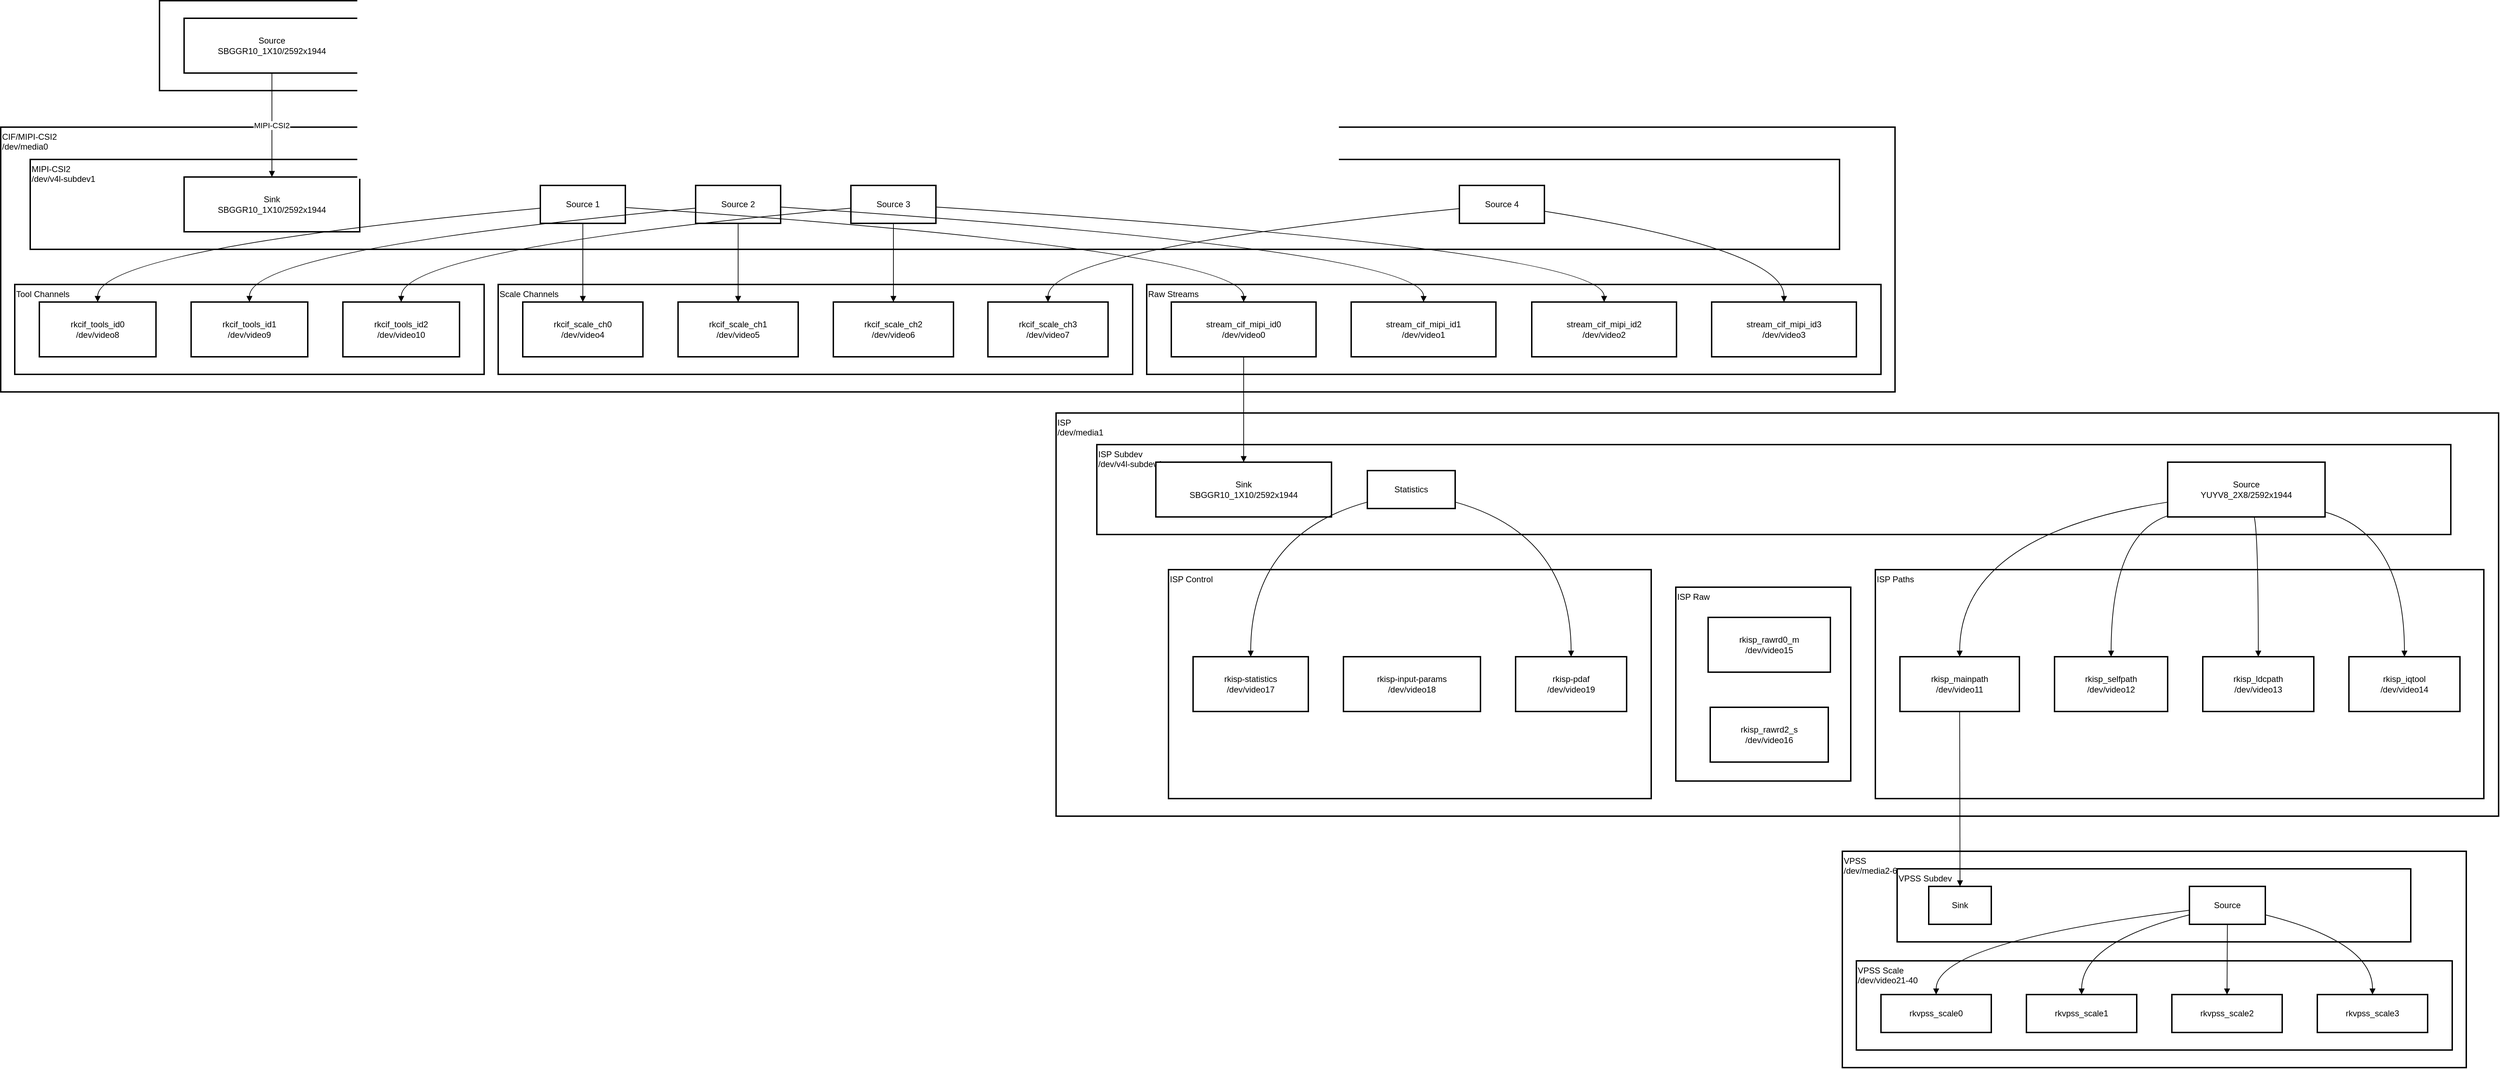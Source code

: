 <mxfile version="27.1.3">
  <diagram name="第 1 页" id="zdJP6oIZviNP21E2r9Ot">
    <mxGraphModel dx="2350" dy="1121" grid="0" gridSize="10" guides="1" tooltips="1" connect="1" arrows="1" fold="1" page="1" pageScale="1" pageWidth="827" pageHeight="1169" math="0" shadow="0">
      <root>
        <mxCell id="0" />
        <mxCell id="1" parent="0" />
        <mxCell id="uLB4OkpYBu8gUbBFBRwL-1" value="VPSS&#xa;/dev/media2-6" style="whiteSpace=wrap;strokeWidth=2;align=left;verticalAlign=top;" parent="1" vertex="1">
          <mxGeometry x="2641" y="1231" width="888" height="308" as="geometry" />
        </mxCell>
        <mxCell id="uLB4OkpYBu8gUbBFBRwL-2" value="VPSS Scale&#xa;/dev/video21-40" style="whiteSpace=wrap;strokeWidth=2;align=left;verticalAlign=top;" parent="1" vertex="1">
          <mxGeometry x="2661" y="1387" width="848" height="127" as="geometry" />
        </mxCell>
        <mxCell id="uLB4OkpYBu8gUbBFBRwL-3" value="VPSS Subdev" style="whiteSpace=wrap;strokeWidth=2;align=left;verticalAlign=top;" parent="1" vertex="1">
          <mxGeometry x="2719" y="1256" width="731" height="104" as="geometry" />
        </mxCell>
        <mxCell id="uLB4OkpYBu8gUbBFBRwL-4" value="ISP&#xa;/dev/media1" style="whiteSpace=wrap;strokeWidth=2;align=left;verticalAlign=top;" parent="1" vertex="1">
          <mxGeometry x="1522" y="607" width="2053" height="574" as="geometry" />
        </mxCell>
        <mxCell id="uLB4OkpYBu8gUbBFBRwL-5" value="ISP Control" style="whiteSpace=wrap;strokeWidth=2;align=left;verticalAlign=top;" parent="1" vertex="1">
          <mxGeometry x="1682" y="830" width="687" height="326" as="geometry" />
        </mxCell>
        <mxCell id="uLB4OkpYBu8gUbBFBRwL-6" value="ISP Raw" style="whiteSpace=wrap;strokeWidth=2;verticalAlign=top;align=left;" parent="1" vertex="1">
          <mxGeometry x="2404" y="855" width="249" height="276" as="geometry" />
        </mxCell>
        <mxCell id="uLB4OkpYBu8gUbBFBRwL-7" value="rkisp_rawrd0_m&#xa;/dev/video15" style="whiteSpace=wrap;strokeWidth=2;" parent="uLB4OkpYBu8gUbBFBRwL-6" vertex="1">
          <mxGeometry x="46" y="43" width="174" height="78" as="geometry" />
        </mxCell>
        <mxCell id="uLB4OkpYBu8gUbBFBRwL-8" value="rkisp_rawrd2_s&#xa;/dev/video16" style="whiteSpace=wrap;strokeWidth=2;" parent="uLB4OkpYBu8gUbBFBRwL-6" vertex="1">
          <mxGeometry x="49" y="171" width="168" height="78" as="geometry" />
        </mxCell>
        <mxCell id="uLB4OkpYBu8gUbBFBRwL-9" value="ISP Paths" style="whiteSpace=wrap;strokeWidth=2;align=left;verticalAlign=top;" parent="1" vertex="1">
          <mxGeometry x="2688" y="830" width="866" height="326" as="geometry" />
        </mxCell>
        <mxCell id="uLB4OkpYBu8gUbBFBRwL-10" value="ISP Subdev&#xa;/dev/v4l-subdev4" style="whiteSpace=wrap;strokeWidth=2;align=left;verticalAlign=top;" parent="1" vertex="1">
          <mxGeometry x="1580" y="652" width="1927" height="128" as="geometry" />
        </mxCell>
        <mxCell id="uLB4OkpYBu8gUbBFBRwL-11" value="CIF/MIPI-CSI2&#xa;/dev/media0" style="whiteSpace=wrap;strokeWidth=2;align=left;verticalAlign=top;" parent="1" vertex="1">
          <mxGeometry x="20" y="200" width="2696" height="377" as="geometry" />
        </mxCell>
        <mxCell id="uLB4OkpYBu8gUbBFBRwL-12" value="Tool Channels" style="whiteSpace=wrap;strokeWidth=2;align=left;verticalAlign=top;" parent="1" vertex="1">
          <mxGeometry x="40" y="424" width="668" height="128" as="geometry" />
        </mxCell>
        <mxCell id="uLB4OkpYBu8gUbBFBRwL-13" value="Scale Channels" style="whiteSpace=wrap;strokeWidth=2;align=left;verticalAlign=top;" parent="1" vertex="1">
          <mxGeometry x="728" y="424" width="903" height="128" as="geometry" />
        </mxCell>
        <mxCell id="uLB4OkpYBu8gUbBFBRwL-14" value="Raw Streams" style="whiteSpace=wrap;strokeWidth=2;align=left;verticalAlign=top;" parent="1" vertex="1">
          <mxGeometry x="1651" y="424" width="1045" height="128" as="geometry" />
        </mxCell>
        <mxCell id="uLB4OkpYBu8gUbBFBRwL-15" value="MIPI-CSI2&#xa;/dev/v4l-subdev1" style="whiteSpace=wrap;strokeWidth=2;align=left;verticalAlign=top;" parent="1" vertex="1">
          <mxGeometry x="62" y="246" width="2575" height="128" as="geometry" />
        </mxCell>
        <mxCell id="uLB4OkpYBu8gUbBFBRwL-16" value="Sensor&#xa;m01_b_og05b10&#xa;/dev/v4l-subdev3" style="whiteSpace=wrap;strokeWidth=2;" parent="1" vertex="1">
          <mxGeometry x="246" y="20" width="320" height="128" as="geometry" />
        </mxCell>
        <mxCell id="uLB4OkpYBu8gUbBFBRwL-17" value="Source&#xa;SBGGR10_1X10/2592x1944" style="whiteSpace=wrap;strokeWidth=2;" parent="1" vertex="1">
          <mxGeometry x="281" y="45" width="250" height="78" as="geometry" />
        </mxCell>
        <mxCell id="uLB4OkpYBu8gUbBFBRwL-18" value="Sink&#xa;SBGGR10_1X10/2592x1944" style="whiteSpace=wrap;strokeWidth=2;" parent="1" vertex="1">
          <mxGeometry x="281" y="271" width="250" height="78" as="geometry" />
        </mxCell>
        <mxCell id="uLB4OkpYBu8gUbBFBRwL-19" value="Source 1" style="whiteSpace=wrap;strokeWidth=2;" parent="1" vertex="1">
          <mxGeometry x="788" y="283" width="121" height="54" as="geometry" />
        </mxCell>
        <mxCell id="uLB4OkpYBu8gUbBFBRwL-20" value="Source 2" style="whiteSpace=wrap;strokeWidth=2;" parent="1" vertex="1">
          <mxGeometry x="1009" y="283" width="121" height="54" as="geometry" />
        </mxCell>
        <mxCell id="uLB4OkpYBu8gUbBFBRwL-21" value="Source 3" style="whiteSpace=wrap;strokeWidth=2;" parent="1" vertex="1">
          <mxGeometry x="1230" y="283" width="121" height="54" as="geometry" />
        </mxCell>
        <mxCell id="uLB4OkpYBu8gUbBFBRwL-22" value="Source 4" style="whiteSpace=wrap;strokeWidth=2;" parent="1" vertex="1">
          <mxGeometry x="2096" y="283" width="121" height="54" as="geometry" />
        </mxCell>
        <mxCell id="uLB4OkpYBu8gUbBFBRwL-23" value="stream_cif_mipi_id0&#xa;/dev/video0" style="whiteSpace=wrap;strokeWidth=2;" parent="1" vertex="1">
          <mxGeometry x="1686" y="449" width="206" height="78" as="geometry" />
        </mxCell>
        <mxCell id="uLB4OkpYBu8gUbBFBRwL-24" value="stream_cif_mipi_id1&#xa;/dev/video1" style="whiteSpace=wrap;strokeWidth=2;" parent="1" vertex="1">
          <mxGeometry x="1942" y="449" width="206" height="78" as="geometry" />
        </mxCell>
        <mxCell id="uLB4OkpYBu8gUbBFBRwL-25" value="stream_cif_mipi_id2&#xa;/dev/video2" style="whiteSpace=wrap;strokeWidth=2;" parent="1" vertex="1">
          <mxGeometry x="2199" y="449" width="206" height="78" as="geometry" />
        </mxCell>
        <mxCell id="uLB4OkpYBu8gUbBFBRwL-26" value="stream_cif_mipi_id3&#xa;/dev/video3" style="whiteSpace=wrap;strokeWidth=2;" parent="1" vertex="1">
          <mxGeometry x="2455" y="449" width="206" height="78" as="geometry" />
        </mxCell>
        <mxCell id="uLB4OkpYBu8gUbBFBRwL-27" value="rkcif_scale_ch0&#xa;/dev/video4" style="whiteSpace=wrap;strokeWidth=2;" parent="1" vertex="1">
          <mxGeometry x="763" y="449" width="171" height="78" as="geometry" />
        </mxCell>
        <mxCell id="uLB4OkpYBu8gUbBFBRwL-28" value="rkcif_scale_ch1&#xa;/dev/video5" style="whiteSpace=wrap;strokeWidth=2;" parent="1" vertex="1">
          <mxGeometry x="984" y="449" width="171" height="78" as="geometry" />
        </mxCell>
        <mxCell id="uLB4OkpYBu8gUbBFBRwL-29" value="rkcif_scale_ch2&#xa;/dev/video6" style="whiteSpace=wrap;strokeWidth=2;" parent="1" vertex="1">
          <mxGeometry x="1205" y="449" width="171" height="78" as="geometry" />
        </mxCell>
        <mxCell id="uLB4OkpYBu8gUbBFBRwL-30" value="rkcif_scale_ch3&#xa;/dev/video7" style="whiteSpace=wrap;strokeWidth=2;" parent="1" vertex="1">
          <mxGeometry x="1425" y="449" width="171" height="78" as="geometry" />
        </mxCell>
        <mxCell id="uLB4OkpYBu8gUbBFBRwL-31" value="rkcif_tools_id0&#xa;/dev/video8" style="whiteSpace=wrap;strokeWidth=2;" parent="1" vertex="1">
          <mxGeometry x="75" y="449" width="166" height="78" as="geometry" />
        </mxCell>
        <mxCell id="uLB4OkpYBu8gUbBFBRwL-32" value="rkcif_tools_id1&#xa;/dev/video9" style="whiteSpace=wrap;strokeWidth=2;" parent="1" vertex="1">
          <mxGeometry x="291" y="449" width="166" height="78" as="geometry" />
        </mxCell>
        <mxCell id="uLB4OkpYBu8gUbBFBRwL-33" value="rkcif_tools_id2&#xa;/dev/video10" style="whiteSpace=wrap;strokeWidth=2;" parent="1" vertex="1">
          <mxGeometry x="507" y="449" width="166" height="78" as="geometry" />
        </mxCell>
        <mxCell id="uLB4OkpYBu8gUbBFBRwL-34" value="Sink&#xa;SBGGR10_1X10/2592x1944" style="whiteSpace=wrap;strokeWidth=2;" parent="1" vertex="1">
          <mxGeometry x="1664" y="677" width="250" height="78" as="geometry" />
        </mxCell>
        <mxCell id="uLB4OkpYBu8gUbBFBRwL-35" value="Source&#xa;YUYV8_2X8/2592x1944" style="whiteSpace=wrap;strokeWidth=2;" parent="1" vertex="1">
          <mxGeometry x="3104" y="677" width="224" height="78" as="geometry" />
        </mxCell>
        <mxCell id="uLB4OkpYBu8gUbBFBRwL-36" value="Statistics" style="whiteSpace=wrap;strokeWidth=2;" parent="1" vertex="1">
          <mxGeometry x="1965" y="689" width="125" height="54" as="geometry" />
        </mxCell>
        <mxCell id="uLB4OkpYBu8gUbBFBRwL-37" value="rkisp_mainpath&#xa;/dev/video11" style="whiteSpace=wrap;strokeWidth=2;" parent="1" vertex="1">
          <mxGeometry x="2723" y="954" width="170" height="78" as="geometry" />
        </mxCell>
        <mxCell id="uLB4OkpYBu8gUbBFBRwL-38" value="rkisp_selfpath&#xa;/dev/video12" style="whiteSpace=wrap;strokeWidth=2;" parent="1" vertex="1">
          <mxGeometry x="2943" y="954" width="161" height="78" as="geometry" />
        </mxCell>
        <mxCell id="uLB4OkpYBu8gUbBFBRwL-39" value="rkisp_ldcpath&#xa;/dev/video13" style="whiteSpace=wrap;strokeWidth=2;" parent="1" vertex="1">
          <mxGeometry x="3154" y="954" width="158" height="78" as="geometry" />
        </mxCell>
        <mxCell id="uLB4OkpYBu8gUbBFBRwL-40" value="rkisp_iqtool&#xa;/dev/video14" style="whiteSpace=wrap;strokeWidth=2;" parent="1" vertex="1">
          <mxGeometry x="3362" y="954" width="158" height="78" as="geometry" />
        </mxCell>
        <mxCell id="uLB4OkpYBu8gUbBFBRwL-41" value="rkisp-statistics&#xa;/dev/video17" style="whiteSpace=wrap;strokeWidth=2;" parent="1" vertex="1">
          <mxGeometry x="1717" y="954" width="164" height="78" as="geometry" />
        </mxCell>
        <mxCell id="uLB4OkpYBu8gUbBFBRwL-42" value="rkisp-input-params&#xa;/dev/video18" style="whiteSpace=wrap;strokeWidth=2;" parent="1" vertex="1">
          <mxGeometry x="1931" y="954" width="195" height="78" as="geometry" />
        </mxCell>
        <mxCell id="uLB4OkpYBu8gUbBFBRwL-43" value="rkisp-pdaf&#xa;/dev/video19" style="whiteSpace=wrap;strokeWidth=2;" parent="1" vertex="1">
          <mxGeometry x="2176" y="954" width="158" height="78" as="geometry" />
        </mxCell>
        <mxCell id="uLB4OkpYBu8gUbBFBRwL-44" value="Sink" style="whiteSpace=wrap;strokeWidth=2;" parent="1" vertex="1">
          <mxGeometry x="2764" y="1281" width="89" height="54" as="geometry" />
        </mxCell>
        <mxCell id="uLB4OkpYBu8gUbBFBRwL-45" value="Source" style="whiteSpace=wrap;strokeWidth=2;" parent="1" vertex="1">
          <mxGeometry x="3135" y="1281" width="108" height="54" as="geometry" />
        </mxCell>
        <mxCell id="uLB4OkpYBu8gUbBFBRwL-46" value="rkvpss_scale0" style="whiteSpace=wrap;strokeWidth=2;" parent="1" vertex="1">
          <mxGeometry x="2696" y="1435" width="157" height="54" as="geometry" />
        </mxCell>
        <mxCell id="uLB4OkpYBu8gUbBFBRwL-47" value="rkvpss_scale1" style="whiteSpace=wrap;strokeWidth=2;" parent="1" vertex="1">
          <mxGeometry x="2903" y="1435" width="157" height="54" as="geometry" />
        </mxCell>
        <mxCell id="uLB4OkpYBu8gUbBFBRwL-48" value="rkvpss_scale2" style="whiteSpace=wrap;strokeWidth=2;" parent="1" vertex="1">
          <mxGeometry x="3110" y="1435" width="157" height="54" as="geometry" />
        </mxCell>
        <mxCell id="uLB4OkpYBu8gUbBFBRwL-49" value="rkvpss_scale3" style="whiteSpace=wrap;strokeWidth=2;" parent="1" vertex="1">
          <mxGeometry x="3317" y="1435" width="157" height="54" as="geometry" />
        </mxCell>
        <mxCell id="uLB4OkpYBu8gUbBFBRwL-50" value="MIPI-CSI2" style="curved=1;startArrow=none;endArrow=block;exitX=0.5;exitY=1;entryX=0.5;entryY=0;rounded=0;" parent="1" source="uLB4OkpYBu8gUbBFBRwL-17" target="uLB4OkpYBu8gUbBFBRwL-18" edge="1">
          <mxGeometry relative="1" as="geometry">
            <Array as="points" />
          </mxGeometry>
        </mxCell>
        <mxCell id="uLB4OkpYBu8gUbBFBRwL-51" value="" style="curved=1;startArrow=none;endArrow=block;exitX=1;exitY=0.58;entryX=0.5;entryY=0;rounded=0;" parent="1" source="uLB4OkpYBu8gUbBFBRwL-19" target="uLB4OkpYBu8gUbBFBRwL-23" edge="1">
          <mxGeometry relative="1" as="geometry">
            <Array as="points">
              <mxPoint x="1789" y="374" />
            </Array>
          </mxGeometry>
        </mxCell>
        <mxCell id="uLB4OkpYBu8gUbBFBRwL-52" value="" style="curved=1;startArrow=none;endArrow=block;exitX=1;exitY=0.57;entryX=0.5;entryY=0;rounded=0;" parent="1" source="uLB4OkpYBu8gUbBFBRwL-20" target="uLB4OkpYBu8gUbBFBRwL-24" edge="1">
          <mxGeometry relative="1" as="geometry">
            <Array as="points">
              <mxPoint x="2046" y="374" />
            </Array>
          </mxGeometry>
        </mxCell>
        <mxCell id="uLB4OkpYBu8gUbBFBRwL-53" value="" style="curved=1;startArrow=none;endArrow=block;exitX=1;exitY=0.57;entryX=0.5;entryY=0;rounded=0;" parent="1" source="uLB4OkpYBu8gUbBFBRwL-21" target="uLB4OkpYBu8gUbBFBRwL-25" edge="1">
          <mxGeometry relative="1" as="geometry">
            <Array as="points">
              <mxPoint x="2302" y="374" />
            </Array>
          </mxGeometry>
        </mxCell>
        <mxCell id="uLB4OkpYBu8gUbBFBRwL-54" value="" style="curved=1;startArrow=none;endArrow=block;exitX=1;exitY=0.68;entryX=0.5;entryY=0;rounded=0;" parent="1" source="uLB4OkpYBu8gUbBFBRwL-22" target="uLB4OkpYBu8gUbBFBRwL-26" edge="1">
          <mxGeometry relative="1" as="geometry">
            <Array as="points">
              <mxPoint x="2558" y="374" />
            </Array>
          </mxGeometry>
        </mxCell>
        <mxCell id="uLB4OkpYBu8gUbBFBRwL-55" value="" style="curved=1;startArrow=none;endArrow=block;exitX=0.5;exitY=1;entryX=0.5;entryY=0;rounded=0;" parent="1" source="uLB4OkpYBu8gUbBFBRwL-19" target="uLB4OkpYBu8gUbBFBRwL-27" edge="1">
          <mxGeometry relative="1" as="geometry">
            <Array as="points" />
          </mxGeometry>
        </mxCell>
        <mxCell id="uLB4OkpYBu8gUbBFBRwL-56" value="" style="curved=1;startArrow=none;endArrow=block;exitX=0.5;exitY=1;entryX=0.5;entryY=0;rounded=0;" parent="1" source="uLB4OkpYBu8gUbBFBRwL-20" target="uLB4OkpYBu8gUbBFBRwL-28" edge="1">
          <mxGeometry relative="1" as="geometry">
            <Array as="points" />
          </mxGeometry>
        </mxCell>
        <mxCell id="uLB4OkpYBu8gUbBFBRwL-57" value="" style="curved=1;startArrow=none;endArrow=block;exitX=0.5;exitY=1;entryX=0.5;entryY=0;rounded=0;" parent="1" source="uLB4OkpYBu8gUbBFBRwL-21" target="uLB4OkpYBu8gUbBFBRwL-29" edge="1">
          <mxGeometry relative="1" as="geometry">
            <Array as="points" />
          </mxGeometry>
        </mxCell>
        <mxCell id="uLB4OkpYBu8gUbBFBRwL-58" value="" style="curved=1;startArrow=none;endArrow=block;exitX=0;exitY=0.61;entryX=0.5;entryY=0;rounded=0;" parent="1" source="uLB4OkpYBu8gUbBFBRwL-22" target="uLB4OkpYBu8gUbBFBRwL-30" edge="1">
          <mxGeometry relative="1" as="geometry">
            <Array as="points">
              <mxPoint x="1511" y="374" />
            </Array>
          </mxGeometry>
        </mxCell>
        <mxCell id="uLB4OkpYBu8gUbBFBRwL-59" value="" style="curved=1;startArrow=none;endArrow=block;exitX=0;exitY=0.6;entryX=0.5;entryY=0;rounded=0;" parent="1" source="uLB4OkpYBu8gUbBFBRwL-19" target="uLB4OkpYBu8gUbBFBRwL-31" edge="1">
          <mxGeometry relative="1" as="geometry">
            <Array as="points">
              <mxPoint x="158" y="374" />
            </Array>
          </mxGeometry>
        </mxCell>
        <mxCell id="uLB4OkpYBu8gUbBFBRwL-60" value="" style="curved=1;startArrow=none;endArrow=block;exitX=0;exitY=0.6;entryX=0.5;entryY=0;rounded=0;" parent="1" source="uLB4OkpYBu8gUbBFBRwL-20" target="uLB4OkpYBu8gUbBFBRwL-32" edge="1">
          <mxGeometry relative="1" as="geometry">
            <Array as="points">
              <mxPoint x="374" y="374" />
            </Array>
          </mxGeometry>
        </mxCell>
        <mxCell id="uLB4OkpYBu8gUbBFBRwL-61" value="" style="curved=1;startArrow=none;endArrow=block;exitX=0;exitY=0.6;entryX=0.5;entryY=0;rounded=0;" parent="1" source="uLB4OkpYBu8gUbBFBRwL-21" target="uLB4OkpYBu8gUbBFBRwL-33" edge="1">
          <mxGeometry relative="1" as="geometry">
            <Array as="points">
              <mxPoint x="590" y="374" />
            </Array>
          </mxGeometry>
        </mxCell>
        <mxCell id="uLB4OkpYBu8gUbBFBRwL-62" value="" style="curved=1;startArrow=none;endArrow=block;exitX=0.5;exitY=1;entryX=0.5;entryY=0;rounded=0;" parent="1" source="uLB4OkpYBu8gUbBFBRwL-23" target="uLB4OkpYBu8gUbBFBRwL-34" edge="1">
          <mxGeometry relative="1" as="geometry">
            <Array as="points" />
          </mxGeometry>
        </mxCell>
        <mxCell id="uLB4OkpYBu8gUbBFBRwL-63" value="" style="curved=1;startArrow=none;endArrow=block;exitX=0;exitY=0.73;entryX=0.5;entryY=0;rounded=0;" parent="1" source="uLB4OkpYBu8gUbBFBRwL-35" target="uLB4OkpYBu8gUbBFBRwL-37" edge="1">
          <mxGeometry relative="1" as="geometry">
            <Array as="points">
              <mxPoint x="2808" y="780" />
            </Array>
          </mxGeometry>
        </mxCell>
        <mxCell id="uLB4OkpYBu8gUbBFBRwL-64" value="" style="curved=1;startArrow=none;endArrow=block;exitX=0;exitY=0.98;entryX=0.5;entryY=0;rounded=0;" parent="1" source="uLB4OkpYBu8gUbBFBRwL-35" target="uLB4OkpYBu8gUbBFBRwL-38" edge="1">
          <mxGeometry relative="1" as="geometry">
            <Array as="points">
              <mxPoint x="3024" y="780" />
            </Array>
          </mxGeometry>
        </mxCell>
        <mxCell id="uLB4OkpYBu8gUbBFBRwL-65" value="" style="curved=1;startArrow=none;endArrow=block;exitX=0.55;exitY=1;entryX=0.5;entryY=0;rounded=0;" parent="1" source="uLB4OkpYBu8gUbBFBRwL-35" target="uLB4OkpYBu8gUbBFBRwL-39" edge="1">
          <mxGeometry relative="1" as="geometry">
            <Array as="points">
              <mxPoint x="3233" y="780" />
            </Array>
          </mxGeometry>
        </mxCell>
        <mxCell id="uLB4OkpYBu8gUbBFBRwL-66" value="" style="curved=1;startArrow=none;endArrow=block;exitX=1;exitY=0.91;entryX=0.5;entryY=0;rounded=0;" parent="1" source="uLB4OkpYBu8gUbBFBRwL-35" target="uLB4OkpYBu8gUbBFBRwL-40" edge="1">
          <mxGeometry relative="1" as="geometry">
            <Array as="points">
              <mxPoint x="3441" y="780" />
            </Array>
          </mxGeometry>
        </mxCell>
        <mxCell id="uLB4OkpYBu8gUbBFBRwL-67" value="" style="curved=1;startArrow=none;endArrow=block;exitX=0;exitY=0.83;entryX=0.5;entryY=0;rounded=0;" parent="1" source="uLB4OkpYBu8gUbBFBRwL-36" target="uLB4OkpYBu8gUbBFBRwL-41" edge="1">
          <mxGeometry relative="1" as="geometry">
            <Array as="points">
              <mxPoint x="1799" y="780" />
            </Array>
          </mxGeometry>
        </mxCell>
        <mxCell id="uLB4OkpYBu8gUbBFBRwL-68" value="" style="curved=1;startArrow=none;endArrow=block;exitX=1;exitY=0.83;entryX=0.5;entryY=0;rounded=0;" parent="1" source="uLB4OkpYBu8gUbBFBRwL-36" target="uLB4OkpYBu8gUbBFBRwL-43" edge="1">
          <mxGeometry relative="1" as="geometry">
            <Array as="points">
              <mxPoint x="2255" y="780" />
            </Array>
          </mxGeometry>
        </mxCell>
        <mxCell id="uLB4OkpYBu8gUbBFBRwL-69" value="" style="curved=1;startArrow=none;endArrow=block;exitX=0.5;exitY=1;entryX=0.5;entryY=0;rounded=0;" parent="1" source="uLB4OkpYBu8gUbBFBRwL-37" target="uLB4OkpYBu8gUbBFBRwL-44" edge="1">
          <mxGeometry relative="1" as="geometry">
            <Array as="points" />
          </mxGeometry>
        </mxCell>
        <mxCell id="uLB4OkpYBu8gUbBFBRwL-70" value="" style="curved=1;startArrow=none;endArrow=block;exitX=0;exitY=0.63;entryX=0.5;entryY=0;rounded=0;" parent="1" source="uLB4OkpYBu8gUbBFBRwL-45" target="uLB4OkpYBu8gUbBFBRwL-46" edge="1">
          <mxGeometry relative="1" as="geometry">
            <Array as="points">
              <mxPoint x="2775" y="1360" />
            </Array>
          </mxGeometry>
        </mxCell>
        <mxCell id="uLB4OkpYBu8gUbBFBRwL-71" value="" style="curved=1;startArrow=none;endArrow=block;exitX=0;exitY=0.75;entryX=0.5;entryY=0;rounded=0;" parent="1" source="uLB4OkpYBu8gUbBFBRwL-45" target="uLB4OkpYBu8gUbBFBRwL-47" edge="1">
          <mxGeometry relative="1" as="geometry">
            <Array as="points">
              <mxPoint x="2982" y="1360" />
            </Array>
          </mxGeometry>
        </mxCell>
        <mxCell id="uLB4OkpYBu8gUbBFBRwL-72" value="" style="curved=1;startArrow=none;endArrow=block;exitX=0.5;exitY=1;entryX=0.5;entryY=0;rounded=0;" parent="1" source="uLB4OkpYBu8gUbBFBRwL-45" target="uLB4OkpYBu8gUbBFBRwL-48" edge="1">
          <mxGeometry relative="1" as="geometry">
            <Array as="points" />
          </mxGeometry>
        </mxCell>
        <mxCell id="uLB4OkpYBu8gUbBFBRwL-73" value="" style="curved=1;startArrow=none;endArrow=block;exitX=1;exitY=0.75;entryX=0.5;entryY=0;rounded=0;" parent="1" source="uLB4OkpYBu8gUbBFBRwL-45" target="uLB4OkpYBu8gUbBFBRwL-49" edge="1">
          <mxGeometry relative="1" as="geometry">
            <Array as="points">
              <mxPoint x="3396" y="1360" />
            </Array>
          </mxGeometry>
        </mxCell>
      </root>
    </mxGraphModel>
  </diagram>
</mxfile>
